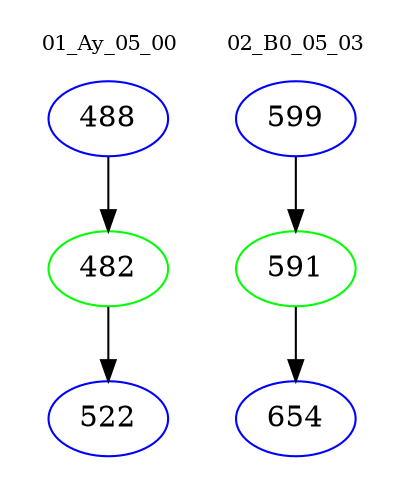 digraph{
subgraph cluster_0 {
color = white
label = "01_Ay_05_00";
fontsize=10;
T0_488 [label="488", color="blue"]
T0_488 -> T0_482 [color="black"]
T0_482 [label="482", color="green"]
T0_482 -> T0_522 [color="black"]
T0_522 [label="522", color="blue"]
}
subgraph cluster_1 {
color = white
label = "02_B0_05_03";
fontsize=10;
T1_599 [label="599", color="blue"]
T1_599 -> T1_591 [color="black"]
T1_591 [label="591", color="green"]
T1_591 -> T1_654 [color="black"]
T1_654 [label="654", color="blue"]
}
}
